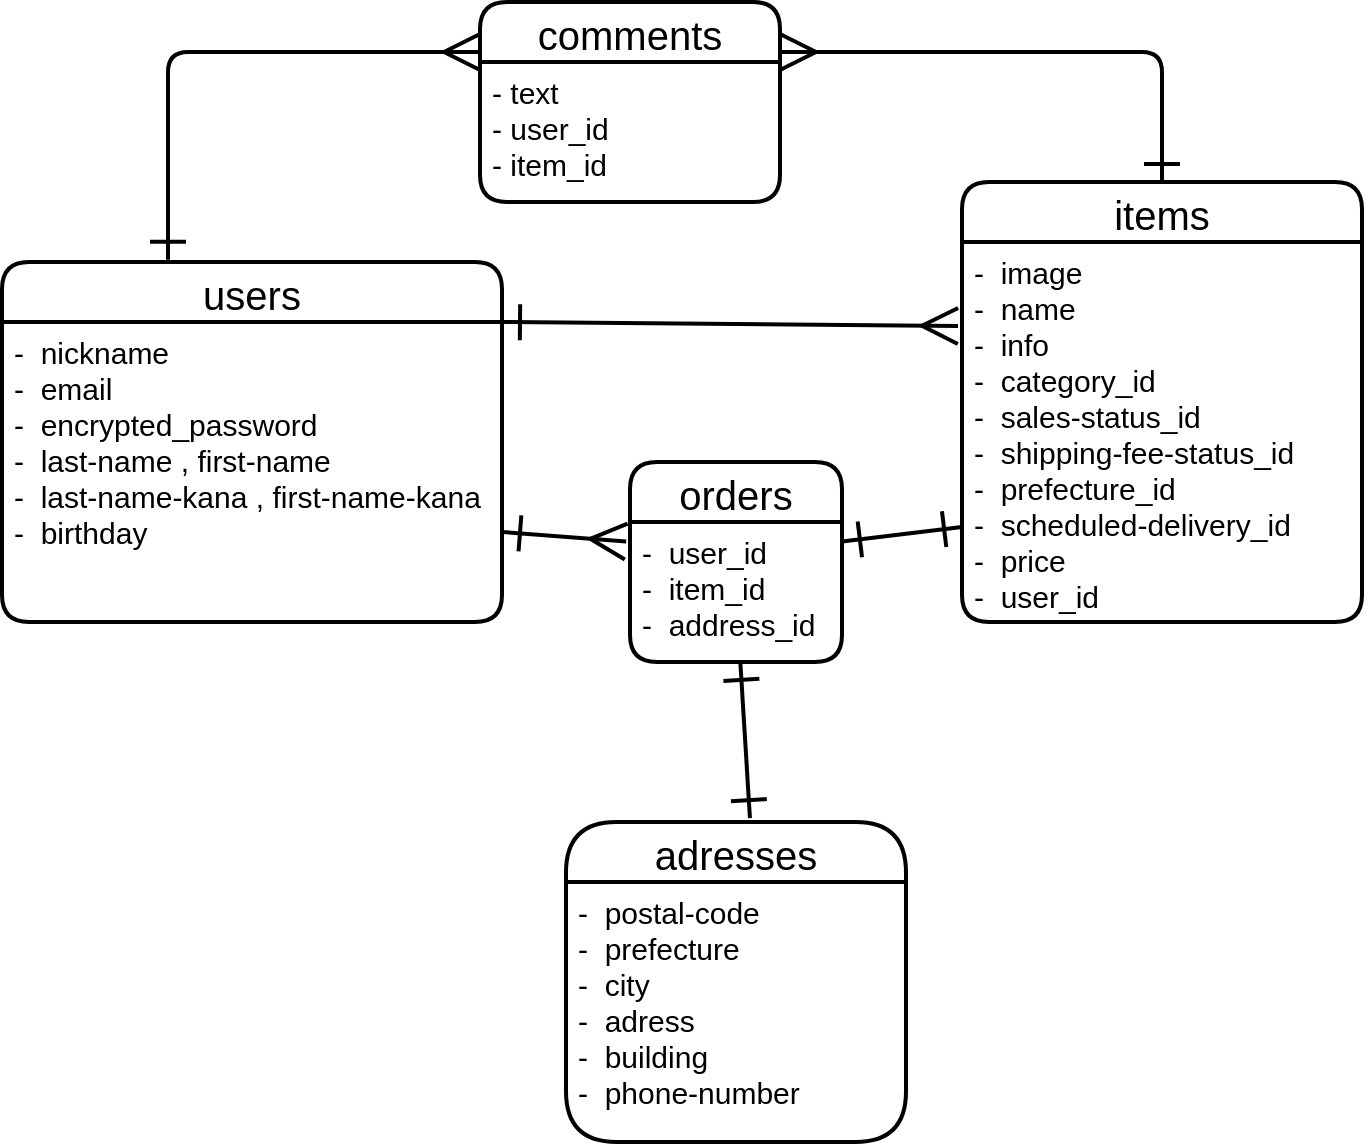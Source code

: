 <mxfile>
    <diagram id="tXn4WrONUO2bA1YlTg7K" name="ページ1">
        <mxGraphModel dx="728" dy="680" grid="1" gridSize="10" guides="1" tooltips="1" connect="1" arrows="1" fold="1" page="1" pageScale="1" pageWidth="827" pageHeight="1169" math="0" shadow="0">
            <root>
                <mxCell id="0"/>
                <mxCell id="1" parent="0"/>
                <mxCell id="2" value="users" style="swimlane;childLayout=stackLayout;horizontal=1;startSize=30;horizontalStack=0;rounded=1;fontSize=20;fontStyle=0;strokeWidth=2;resizeParent=0;resizeLast=1;shadow=0;dashed=0;align=center;" vertex="1" parent="1">
                    <mxGeometry x="100" y="150" width="250" height="180" as="geometry"/>
                </mxCell>
                <mxCell id="3" value="-  nickname     &#10;-  email    &#10;-  encrypted_password    &#10;-  last-name , first-name&#10;-  last-name-kana , first-name-kana  &#10;-  birthday&#10;" style="align=left;strokeColor=none;fillColor=none;spacingLeft=4;fontSize=15;verticalAlign=top;resizable=0;rotatable=0;part=1;" vertex="1" parent="2">
                    <mxGeometry y="30" width="250" height="150" as="geometry"/>
                </mxCell>
                <mxCell id="4" value="items" style="swimlane;childLayout=stackLayout;horizontal=1;startSize=30;horizontalStack=0;rounded=1;fontSize=20;fontStyle=0;strokeWidth=2;resizeParent=0;resizeLast=1;shadow=0;dashed=0;align=center;" vertex="1" parent="1">
                    <mxGeometry x="580" y="110" width="200" height="220" as="geometry"/>
                </mxCell>
                <mxCell id="5" value="-  image&#10;-  name&#10;-  info&#10;-  category_id    &#10;-  sales-status_id&#10;-  shipping-fee-status_id&#10;-  prefecture_id&#10;-  scheduled-delivery_id&#10;-  price&#10;-  user_id&#10;" style="align=left;strokeColor=none;fillColor=none;spacingLeft=4;fontSize=15;verticalAlign=top;resizable=0;rotatable=0;part=1;" vertex="1" parent="4">
                    <mxGeometry y="30" width="200" height="190" as="geometry"/>
                </mxCell>
                <mxCell id="6" value="comments" style="swimlane;childLayout=stackLayout;horizontal=1;startSize=30;horizontalStack=0;rounded=1;fontSize=20;fontStyle=0;strokeWidth=2;resizeParent=0;resizeLast=1;shadow=0;dashed=0;align=center;" vertex="1" parent="1">
                    <mxGeometry x="339" y="20" width="150" height="100" as="geometry"/>
                </mxCell>
                <mxCell id="7" value="- text&#10;- user_id&#10;- item_id" style="align=left;strokeColor=none;fillColor=none;spacingLeft=4;fontSize=15;verticalAlign=top;resizable=0;rotatable=0;part=1;" vertex="1" parent="6">
                    <mxGeometry y="30" width="150" height="70" as="geometry"/>
                </mxCell>
                <mxCell id="8" value="adresses" style="swimlane;childLayout=stackLayout;horizontal=1;startSize=30;horizontalStack=0;rounded=1;fontSize=20;fontStyle=0;strokeWidth=2;resizeParent=0;resizeLast=1;shadow=0;dashed=0;align=center;arcSize=28;" vertex="1" parent="1">
                    <mxGeometry x="382" y="430" width="170" height="160" as="geometry"/>
                </mxCell>
                <mxCell id="9" value="-  postal-code&#10;-  prefecture&#10;-  city&#10;-  adress &#10;-  building&#10;-  phone-number&#10;&#10;" style="align=left;strokeColor=none;fillColor=none;spacingLeft=4;fontSize=15;verticalAlign=top;resizable=0;rotatable=0;part=1;" vertex="1" parent="8">
                    <mxGeometry y="30" width="170" height="130" as="geometry"/>
                </mxCell>
                <mxCell id="28" style="edgeStyle=none;html=1;fontSize=20;startArrow=ERone;startFill=0;endArrow=ERmany;endFill=0;verticalAlign=middle;strokeWidth=2;endSize=15;startSize=15;exitX=0.5;exitY=0;exitDx=0;exitDy=0;entryX=1;entryY=0.25;entryDx=0;entryDy=0;" edge="1" parent="1" source="4" target="6">
                    <mxGeometry x="100" y="40" as="geometry">
                        <mxPoint x="560" y="281" as="sourcePoint"/>
                        <mxPoint x="650" y="300" as="targetPoint"/>
                        <Array as="points">
                            <mxPoint x="680" y="45"/>
                        </Array>
                    </mxGeometry>
                </mxCell>
                <mxCell id="29" style="edgeStyle=none;html=1;entryX=0;entryY=0.25;entryDx=0;entryDy=0;fontSize=20;startArrow=ERone;startFill=0;endArrow=ERmany;endFill=0;verticalAlign=middle;strokeWidth=2;endSize=15;startSize=15;exitX=0.332;exitY=-0.006;exitDx=0;exitDy=0;exitPerimeter=0;" edge="1" parent="1" source="2" target="6">
                    <mxGeometry x="100" y="40" as="geometry">
                        <mxPoint x="170" y="320" as="sourcePoint"/>
                        <mxPoint x="248" y="320" as="targetPoint"/>
                        <Array as="points">
                            <mxPoint x="183" y="45"/>
                        </Array>
                    </mxGeometry>
                </mxCell>
                <mxCell id="30" style="edgeStyle=none;html=1;fontSize=20;startArrow=ERone;startFill=0;endArrow=ERmany;endFill=0;verticalAlign=middle;strokeWidth=2;endSize=15;startSize=15;entryX=-0.01;entryY=0.221;entryDx=0;entryDy=0;entryPerimeter=0;exitX=1;exitY=0;exitDx=0;exitDy=0;" edge="1" parent="1" source="3" target="5">
                    <mxGeometry x="100" y="40" as="geometry">
                        <mxPoint x="350" y="162.109" as="sourcePoint"/>
                        <mxPoint x="490" y="160" as="targetPoint"/>
                    </mxGeometry>
                </mxCell>
                <mxCell id="45" value="orders" style="swimlane;childLayout=stackLayout;horizontal=1;startSize=30;horizontalStack=0;rounded=1;fontSize=20;fontStyle=0;strokeWidth=2;resizeParent=0;resizeLast=1;shadow=0;dashed=0;align=center;" vertex="1" parent="1">
                    <mxGeometry x="414" y="250" width="106" height="100" as="geometry"/>
                </mxCell>
                <mxCell id="46" value="-  user_id&#10;-  item_id&#10;-  address_id" style="align=left;strokeColor=none;fillColor=none;spacingLeft=4;fontSize=15;verticalAlign=top;resizable=0;rotatable=0;part=1;" vertex="1" parent="45">
                    <mxGeometry y="30" width="106" height="70" as="geometry"/>
                </mxCell>
                <mxCell id="51" style="edgeStyle=none;html=1;fontSize=20;startArrow=ERone;startFill=0;endArrow=ERmany;endFill=0;verticalAlign=middle;strokeWidth=2;endSize=15;startSize=15;entryX=-0.018;entryY=0.14;entryDx=0;entryDy=0;entryPerimeter=0;exitX=1;exitY=0.7;exitDx=0;exitDy=0;exitPerimeter=0;" edge="1" parent="1" source="3" target="46">
                    <mxGeometry x="110" y="50" as="geometry">
                        <mxPoint x="360" y="190" as="sourcePoint"/>
                        <mxPoint x="588" y="191.99" as="targetPoint"/>
                    </mxGeometry>
                </mxCell>
                <mxCell id="52" style="edgeStyle=none;html=1;entryX=0.541;entryY=-0.012;entryDx=0;entryDy=0;entryPerimeter=0;fontSize=15;startArrow=ERone;startFill=0;endArrow=ERone;endFill=0;startSize=15;endSize=15;strokeWidth=2;verticalAlign=middle;" edge="1" parent="1" source="46" target="8">
                    <mxGeometry relative="1" as="geometry"/>
                </mxCell>
                <mxCell id="55" style="edgeStyle=none;html=1;entryX=0;entryY=0.75;entryDx=0;entryDy=0;fontSize=15;startArrow=ERone;startFill=0;endArrow=ERone;endFill=0;startSize=15;endSize=15;strokeWidth=2;verticalAlign=middle;exitX=1;exitY=0.14;exitDx=0;exitDy=0;exitPerimeter=0;" edge="1" parent="1" source="46" target="5">
                    <mxGeometry relative="1" as="geometry">
                        <mxPoint x="478.335" y="340" as="sourcePoint"/>
                        <mxPoint x="481.97" y="408.08" as="targetPoint"/>
                    </mxGeometry>
                </mxCell>
            </root>
        </mxGraphModel>
    </diagram>
</mxfile>